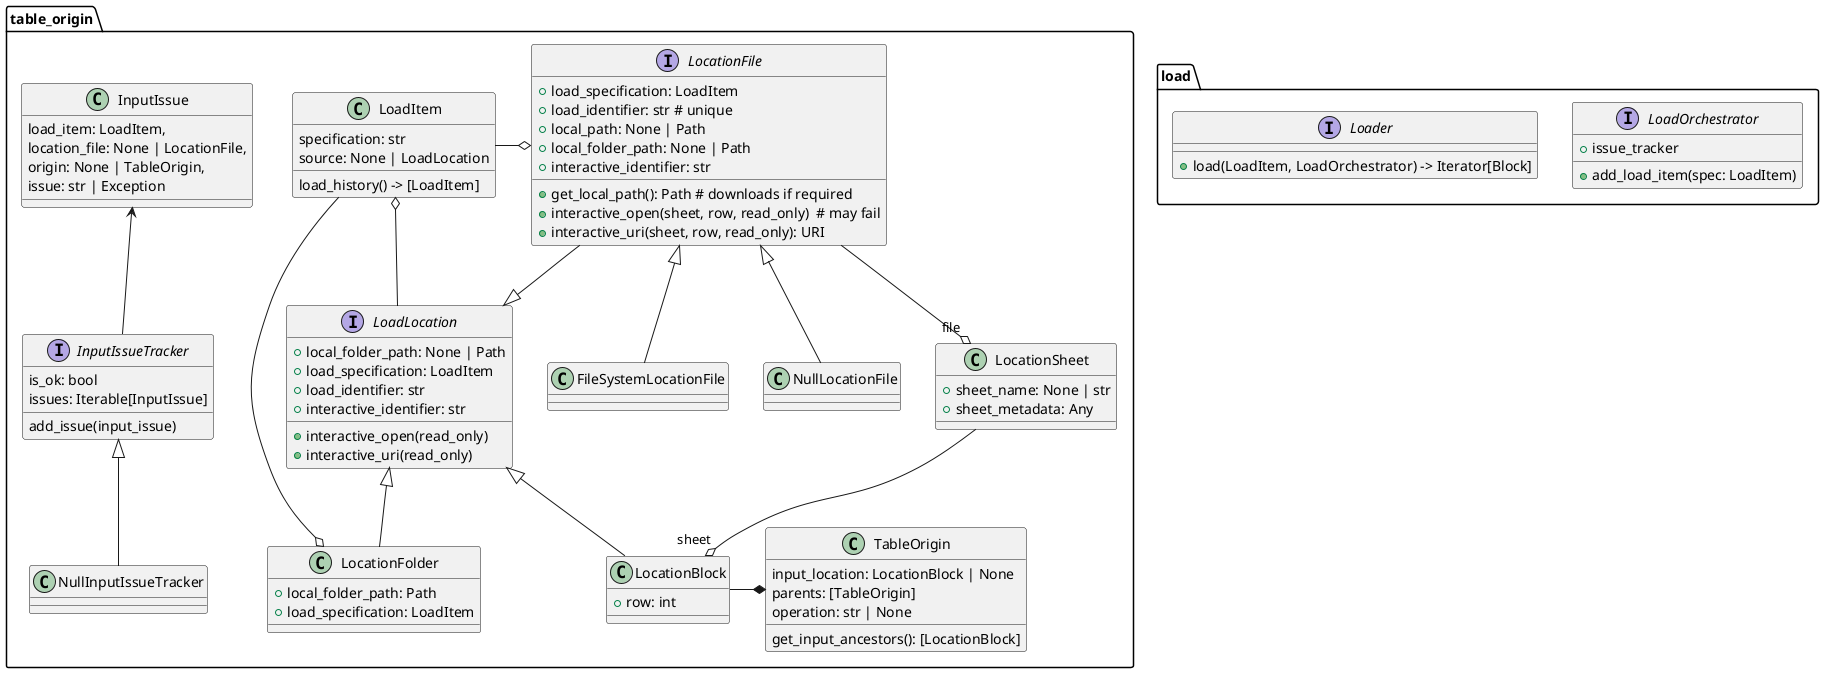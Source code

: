      def resolve(specificaton: str, orchestrator: Orchestrator, included_from: Optional[Location])
     	   # spec may not be unique: it can be relative to included_from
          if identifier is folder:
               for file in folder.glob(pattern):
                   orchestrator.add_source(file, identifier->location)
          else:
          	file_metadata, generator = handlers[identifier->protocol].read(identifier)

@startuml Table Origin

namespace load {
    interface LoadOrchestrator {
        + add_load_item(spec: LoadItem)
        + issue_tracker
    }

    interface Loader {
        + load(LoadItem, LoadOrchestrator) -> Iterator[Block]
    }
}


namespace table_origin {
    class LoadItem  {
        specification: str
        source: None | LoadLocation
        load_history() -> [LoadItem]
    }

    class LocationFolder {
        + local_folder_path: Path
        + load_specification: LoadItem
    }

    LoadItem o-- LoadLocation
    LoadLocation <|-- LocationBlock
    LoadLocation <|-- LocationFolder

    LoadItem --o LocationFolder

    interface LoadLocation {
        + local_folder_path: None | Path
        + load_specification: LoadItem
        + load_identifier: str
        + interactive_identifier: str
        + interactive_open(read_only)
        + interactive_uri(read_only)
    }

    interface LocationFile {
        + load_specification: LoadItem 
        + load_identifier: str # unique
        + local_path: None | Path
        + local_folder_path: None | Path
        + get_local_path(): Path # downloads if required
        + interactive_open(sheet, row, read_only)  # may fail
        + interactive_uri(sheet, row, read_only): URI
        + interactive_identifier: str 
    }

    LocationFile <|-- FileSystemLocationFile
    LocationFile <|-- NullLocationFile
    LocationFile --|> LoadLocation

    LoadItem  -o LocationFile

    class LocationSheet {
    + sheet_name: None | str
    + sheet_metadata: Any
    }

    LocationFile --o "file" LocationSheet

    class LocationBlock {
    + row: int
    }

    LocationSheet --o "sheet" LocationBlock


    class TableOrigin {
        input_location: LocationBlock | None
        parents: [TableOrigin]
        operation: str | None
        get_input_ancestors(): [LocationBlock]
    }

    LocationBlock -* TableOrigin

    class InputIssue {
        load_item: LoadItem,
        location_file: None | LocationFile,
        origin: None | TableOrigin,
        issue: str | Exception
    }

    interface InputIssueTracker {
        add_issue(input_issue)
        is_ok: bool
        issues: Iterable[InputIssue]
    }

    InputIssue <-- InputIssueTracker

    InputIssueTracker <|-- NullInputIssueTracker
}


@enduml